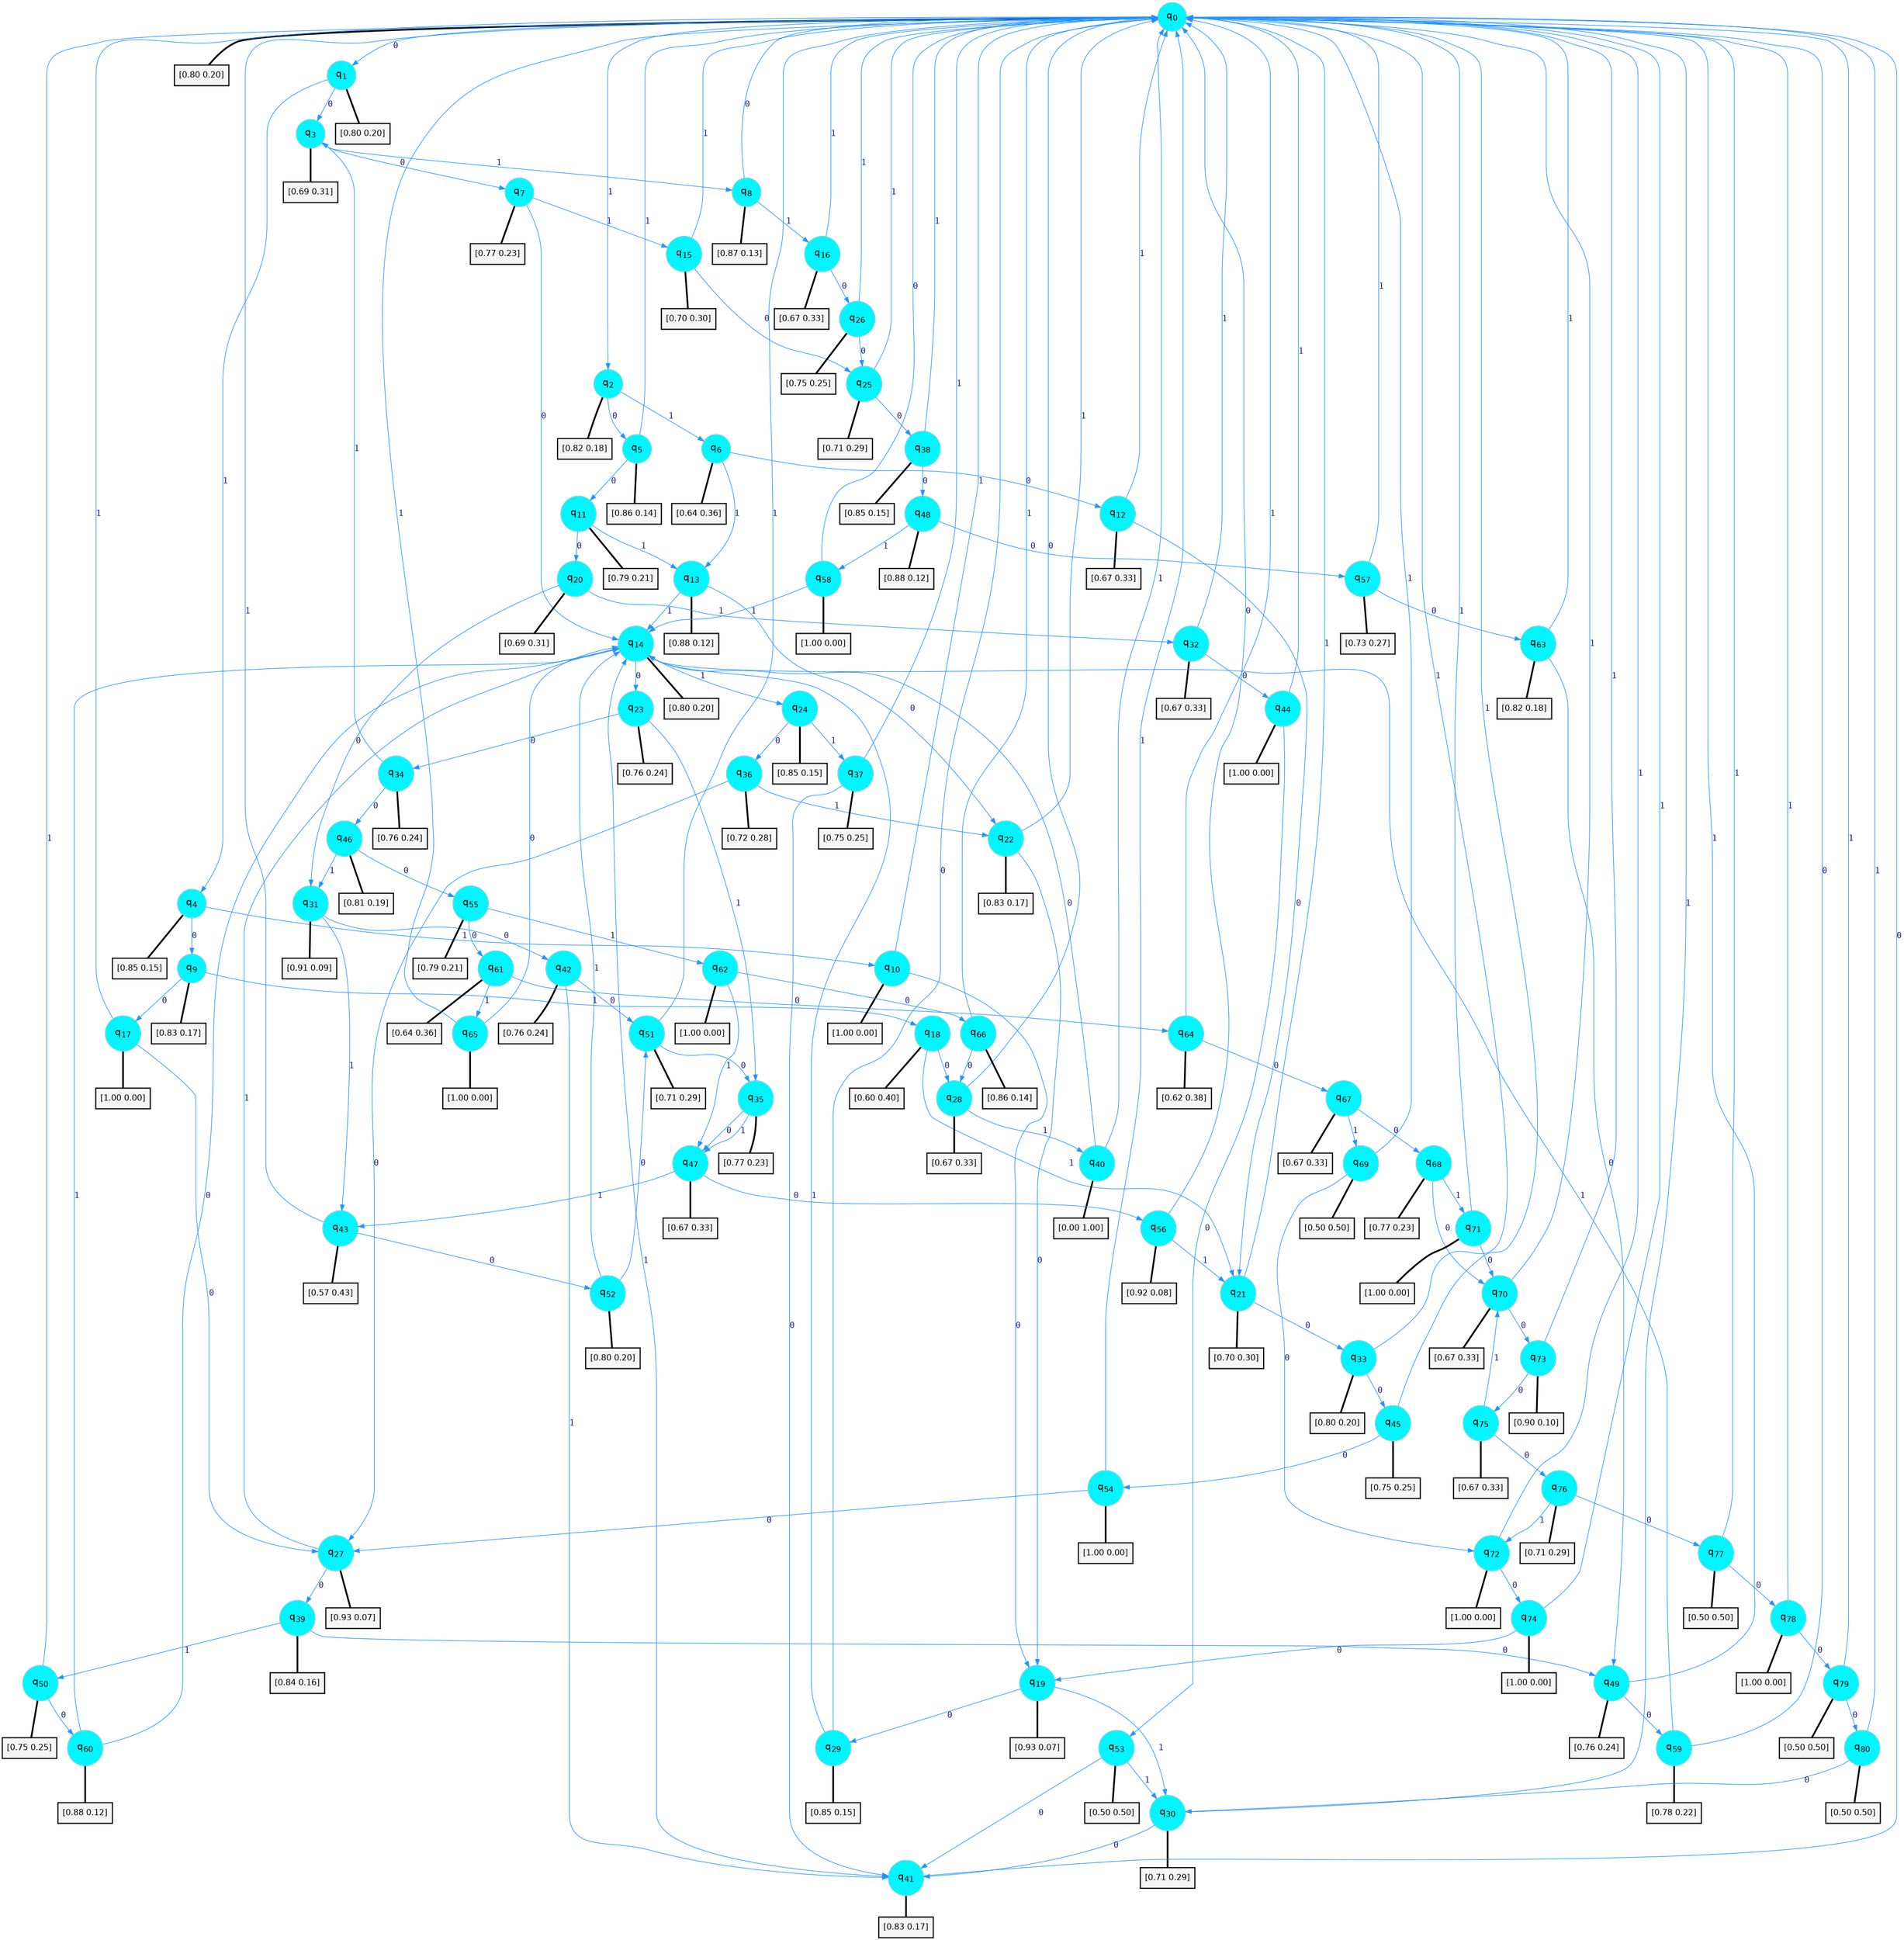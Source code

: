 digraph G {
graph [
bgcolor=transparent, dpi=300, rankdir=TD, size="40,25"];
node [
color=gray, fillcolor=turquoise1, fontcolor=black, fontname=Helvetica, fontsize=16, fontweight=bold, shape=circle, style=filled];
edge [
arrowsize=1, color=dodgerblue1, fontcolor=midnightblue, fontname=courier, fontweight=bold, penwidth=1, style=solid, weight=20];
0[label=<q<SUB>0</SUB>>];
1[label=<q<SUB>1</SUB>>];
2[label=<q<SUB>2</SUB>>];
3[label=<q<SUB>3</SUB>>];
4[label=<q<SUB>4</SUB>>];
5[label=<q<SUB>5</SUB>>];
6[label=<q<SUB>6</SUB>>];
7[label=<q<SUB>7</SUB>>];
8[label=<q<SUB>8</SUB>>];
9[label=<q<SUB>9</SUB>>];
10[label=<q<SUB>10</SUB>>];
11[label=<q<SUB>11</SUB>>];
12[label=<q<SUB>12</SUB>>];
13[label=<q<SUB>13</SUB>>];
14[label=<q<SUB>14</SUB>>];
15[label=<q<SUB>15</SUB>>];
16[label=<q<SUB>16</SUB>>];
17[label=<q<SUB>17</SUB>>];
18[label=<q<SUB>18</SUB>>];
19[label=<q<SUB>19</SUB>>];
20[label=<q<SUB>20</SUB>>];
21[label=<q<SUB>21</SUB>>];
22[label=<q<SUB>22</SUB>>];
23[label=<q<SUB>23</SUB>>];
24[label=<q<SUB>24</SUB>>];
25[label=<q<SUB>25</SUB>>];
26[label=<q<SUB>26</SUB>>];
27[label=<q<SUB>27</SUB>>];
28[label=<q<SUB>28</SUB>>];
29[label=<q<SUB>29</SUB>>];
30[label=<q<SUB>30</SUB>>];
31[label=<q<SUB>31</SUB>>];
32[label=<q<SUB>32</SUB>>];
33[label=<q<SUB>33</SUB>>];
34[label=<q<SUB>34</SUB>>];
35[label=<q<SUB>35</SUB>>];
36[label=<q<SUB>36</SUB>>];
37[label=<q<SUB>37</SUB>>];
38[label=<q<SUB>38</SUB>>];
39[label=<q<SUB>39</SUB>>];
40[label=<q<SUB>40</SUB>>];
41[label=<q<SUB>41</SUB>>];
42[label=<q<SUB>42</SUB>>];
43[label=<q<SUB>43</SUB>>];
44[label=<q<SUB>44</SUB>>];
45[label=<q<SUB>45</SUB>>];
46[label=<q<SUB>46</SUB>>];
47[label=<q<SUB>47</SUB>>];
48[label=<q<SUB>48</SUB>>];
49[label=<q<SUB>49</SUB>>];
50[label=<q<SUB>50</SUB>>];
51[label=<q<SUB>51</SUB>>];
52[label=<q<SUB>52</SUB>>];
53[label=<q<SUB>53</SUB>>];
54[label=<q<SUB>54</SUB>>];
55[label=<q<SUB>55</SUB>>];
56[label=<q<SUB>56</SUB>>];
57[label=<q<SUB>57</SUB>>];
58[label=<q<SUB>58</SUB>>];
59[label=<q<SUB>59</SUB>>];
60[label=<q<SUB>60</SUB>>];
61[label=<q<SUB>61</SUB>>];
62[label=<q<SUB>62</SUB>>];
63[label=<q<SUB>63</SUB>>];
64[label=<q<SUB>64</SUB>>];
65[label=<q<SUB>65</SUB>>];
66[label=<q<SUB>66</SUB>>];
67[label=<q<SUB>67</SUB>>];
68[label=<q<SUB>68</SUB>>];
69[label=<q<SUB>69</SUB>>];
70[label=<q<SUB>70</SUB>>];
71[label=<q<SUB>71</SUB>>];
72[label=<q<SUB>72</SUB>>];
73[label=<q<SUB>73</SUB>>];
74[label=<q<SUB>74</SUB>>];
75[label=<q<SUB>75</SUB>>];
76[label=<q<SUB>76</SUB>>];
77[label=<q<SUB>77</SUB>>];
78[label=<q<SUB>78</SUB>>];
79[label=<q<SUB>79</SUB>>];
80[label=<q<SUB>80</SUB>>];
81[label="[0.80 0.20]", shape=box,fontcolor=black, fontname=Helvetica, fontsize=14, penwidth=2, fillcolor=whitesmoke,color=black];
82[label="[0.80 0.20]", shape=box,fontcolor=black, fontname=Helvetica, fontsize=14, penwidth=2, fillcolor=whitesmoke,color=black];
83[label="[0.82 0.18]", shape=box,fontcolor=black, fontname=Helvetica, fontsize=14, penwidth=2, fillcolor=whitesmoke,color=black];
84[label="[0.69 0.31]", shape=box,fontcolor=black, fontname=Helvetica, fontsize=14, penwidth=2, fillcolor=whitesmoke,color=black];
85[label="[0.85 0.15]", shape=box,fontcolor=black, fontname=Helvetica, fontsize=14, penwidth=2, fillcolor=whitesmoke,color=black];
86[label="[0.86 0.14]", shape=box,fontcolor=black, fontname=Helvetica, fontsize=14, penwidth=2, fillcolor=whitesmoke,color=black];
87[label="[0.64 0.36]", shape=box,fontcolor=black, fontname=Helvetica, fontsize=14, penwidth=2, fillcolor=whitesmoke,color=black];
88[label="[0.77 0.23]", shape=box,fontcolor=black, fontname=Helvetica, fontsize=14, penwidth=2, fillcolor=whitesmoke,color=black];
89[label="[0.87 0.13]", shape=box,fontcolor=black, fontname=Helvetica, fontsize=14, penwidth=2, fillcolor=whitesmoke,color=black];
90[label="[0.83 0.17]", shape=box,fontcolor=black, fontname=Helvetica, fontsize=14, penwidth=2, fillcolor=whitesmoke,color=black];
91[label="[1.00 0.00]", shape=box,fontcolor=black, fontname=Helvetica, fontsize=14, penwidth=2, fillcolor=whitesmoke,color=black];
92[label="[0.79 0.21]", shape=box,fontcolor=black, fontname=Helvetica, fontsize=14, penwidth=2, fillcolor=whitesmoke,color=black];
93[label="[0.67 0.33]", shape=box,fontcolor=black, fontname=Helvetica, fontsize=14, penwidth=2, fillcolor=whitesmoke,color=black];
94[label="[0.88 0.12]", shape=box,fontcolor=black, fontname=Helvetica, fontsize=14, penwidth=2, fillcolor=whitesmoke,color=black];
95[label="[0.80 0.20]", shape=box,fontcolor=black, fontname=Helvetica, fontsize=14, penwidth=2, fillcolor=whitesmoke,color=black];
96[label="[0.70 0.30]", shape=box,fontcolor=black, fontname=Helvetica, fontsize=14, penwidth=2, fillcolor=whitesmoke,color=black];
97[label="[0.67 0.33]", shape=box,fontcolor=black, fontname=Helvetica, fontsize=14, penwidth=2, fillcolor=whitesmoke,color=black];
98[label="[1.00 0.00]", shape=box,fontcolor=black, fontname=Helvetica, fontsize=14, penwidth=2, fillcolor=whitesmoke,color=black];
99[label="[0.60 0.40]", shape=box,fontcolor=black, fontname=Helvetica, fontsize=14, penwidth=2, fillcolor=whitesmoke,color=black];
100[label="[0.93 0.07]", shape=box,fontcolor=black, fontname=Helvetica, fontsize=14, penwidth=2, fillcolor=whitesmoke,color=black];
101[label="[0.69 0.31]", shape=box,fontcolor=black, fontname=Helvetica, fontsize=14, penwidth=2, fillcolor=whitesmoke,color=black];
102[label="[0.70 0.30]", shape=box,fontcolor=black, fontname=Helvetica, fontsize=14, penwidth=2, fillcolor=whitesmoke,color=black];
103[label="[0.83 0.17]", shape=box,fontcolor=black, fontname=Helvetica, fontsize=14, penwidth=2, fillcolor=whitesmoke,color=black];
104[label="[0.76 0.24]", shape=box,fontcolor=black, fontname=Helvetica, fontsize=14, penwidth=2, fillcolor=whitesmoke,color=black];
105[label="[0.85 0.15]", shape=box,fontcolor=black, fontname=Helvetica, fontsize=14, penwidth=2, fillcolor=whitesmoke,color=black];
106[label="[0.71 0.29]", shape=box,fontcolor=black, fontname=Helvetica, fontsize=14, penwidth=2, fillcolor=whitesmoke,color=black];
107[label="[0.75 0.25]", shape=box,fontcolor=black, fontname=Helvetica, fontsize=14, penwidth=2, fillcolor=whitesmoke,color=black];
108[label="[0.93 0.07]", shape=box,fontcolor=black, fontname=Helvetica, fontsize=14, penwidth=2, fillcolor=whitesmoke,color=black];
109[label="[0.67 0.33]", shape=box,fontcolor=black, fontname=Helvetica, fontsize=14, penwidth=2, fillcolor=whitesmoke,color=black];
110[label="[0.85 0.15]", shape=box,fontcolor=black, fontname=Helvetica, fontsize=14, penwidth=2, fillcolor=whitesmoke,color=black];
111[label="[0.71 0.29]", shape=box,fontcolor=black, fontname=Helvetica, fontsize=14, penwidth=2, fillcolor=whitesmoke,color=black];
112[label="[0.91 0.09]", shape=box,fontcolor=black, fontname=Helvetica, fontsize=14, penwidth=2, fillcolor=whitesmoke,color=black];
113[label="[0.67 0.33]", shape=box,fontcolor=black, fontname=Helvetica, fontsize=14, penwidth=2, fillcolor=whitesmoke,color=black];
114[label="[0.80 0.20]", shape=box,fontcolor=black, fontname=Helvetica, fontsize=14, penwidth=2, fillcolor=whitesmoke,color=black];
115[label="[0.76 0.24]", shape=box,fontcolor=black, fontname=Helvetica, fontsize=14, penwidth=2, fillcolor=whitesmoke,color=black];
116[label="[0.77 0.23]", shape=box,fontcolor=black, fontname=Helvetica, fontsize=14, penwidth=2, fillcolor=whitesmoke,color=black];
117[label="[0.72 0.28]", shape=box,fontcolor=black, fontname=Helvetica, fontsize=14, penwidth=2, fillcolor=whitesmoke,color=black];
118[label="[0.75 0.25]", shape=box,fontcolor=black, fontname=Helvetica, fontsize=14, penwidth=2, fillcolor=whitesmoke,color=black];
119[label="[0.85 0.15]", shape=box,fontcolor=black, fontname=Helvetica, fontsize=14, penwidth=2, fillcolor=whitesmoke,color=black];
120[label="[0.84 0.16]", shape=box,fontcolor=black, fontname=Helvetica, fontsize=14, penwidth=2, fillcolor=whitesmoke,color=black];
121[label="[0.00 1.00]", shape=box,fontcolor=black, fontname=Helvetica, fontsize=14, penwidth=2, fillcolor=whitesmoke,color=black];
122[label="[0.83 0.17]", shape=box,fontcolor=black, fontname=Helvetica, fontsize=14, penwidth=2, fillcolor=whitesmoke,color=black];
123[label="[0.76 0.24]", shape=box,fontcolor=black, fontname=Helvetica, fontsize=14, penwidth=2, fillcolor=whitesmoke,color=black];
124[label="[0.57 0.43]", shape=box,fontcolor=black, fontname=Helvetica, fontsize=14, penwidth=2, fillcolor=whitesmoke,color=black];
125[label="[1.00 0.00]", shape=box,fontcolor=black, fontname=Helvetica, fontsize=14, penwidth=2, fillcolor=whitesmoke,color=black];
126[label="[0.75 0.25]", shape=box,fontcolor=black, fontname=Helvetica, fontsize=14, penwidth=2, fillcolor=whitesmoke,color=black];
127[label="[0.81 0.19]", shape=box,fontcolor=black, fontname=Helvetica, fontsize=14, penwidth=2, fillcolor=whitesmoke,color=black];
128[label="[0.67 0.33]", shape=box,fontcolor=black, fontname=Helvetica, fontsize=14, penwidth=2, fillcolor=whitesmoke,color=black];
129[label="[0.88 0.12]", shape=box,fontcolor=black, fontname=Helvetica, fontsize=14, penwidth=2, fillcolor=whitesmoke,color=black];
130[label="[0.76 0.24]", shape=box,fontcolor=black, fontname=Helvetica, fontsize=14, penwidth=2, fillcolor=whitesmoke,color=black];
131[label="[0.75 0.25]", shape=box,fontcolor=black, fontname=Helvetica, fontsize=14, penwidth=2, fillcolor=whitesmoke,color=black];
132[label="[0.71 0.29]", shape=box,fontcolor=black, fontname=Helvetica, fontsize=14, penwidth=2, fillcolor=whitesmoke,color=black];
133[label="[0.80 0.20]", shape=box,fontcolor=black, fontname=Helvetica, fontsize=14, penwidth=2, fillcolor=whitesmoke,color=black];
134[label="[0.50 0.50]", shape=box,fontcolor=black, fontname=Helvetica, fontsize=14, penwidth=2, fillcolor=whitesmoke,color=black];
135[label="[1.00 0.00]", shape=box,fontcolor=black, fontname=Helvetica, fontsize=14, penwidth=2, fillcolor=whitesmoke,color=black];
136[label="[0.79 0.21]", shape=box,fontcolor=black, fontname=Helvetica, fontsize=14, penwidth=2, fillcolor=whitesmoke,color=black];
137[label="[0.92 0.08]", shape=box,fontcolor=black, fontname=Helvetica, fontsize=14, penwidth=2, fillcolor=whitesmoke,color=black];
138[label="[0.73 0.27]", shape=box,fontcolor=black, fontname=Helvetica, fontsize=14, penwidth=2, fillcolor=whitesmoke,color=black];
139[label="[1.00 0.00]", shape=box,fontcolor=black, fontname=Helvetica, fontsize=14, penwidth=2, fillcolor=whitesmoke,color=black];
140[label="[0.78 0.22]", shape=box,fontcolor=black, fontname=Helvetica, fontsize=14, penwidth=2, fillcolor=whitesmoke,color=black];
141[label="[0.88 0.12]", shape=box,fontcolor=black, fontname=Helvetica, fontsize=14, penwidth=2, fillcolor=whitesmoke,color=black];
142[label="[0.64 0.36]", shape=box,fontcolor=black, fontname=Helvetica, fontsize=14, penwidth=2, fillcolor=whitesmoke,color=black];
143[label="[1.00 0.00]", shape=box,fontcolor=black, fontname=Helvetica, fontsize=14, penwidth=2, fillcolor=whitesmoke,color=black];
144[label="[0.82 0.18]", shape=box,fontcolor=black, fontname=Helvetica, fontsize=14, penwidth=2, fillcolor=whitesmoke,color=black];
145[label="[0.62 0.38]", shape=box,fontcolor=black, fontname=Helvetica, fontsize=14, penwidth=2, fillcolor=whitesmoke,color=black];
146[label="[1.00 0.00]", shape=box,fontcolor=black, fontname=Helvetica, fontsize=14, penwidth=2, fillcolor=whitesmoke,color=black];
147[label="[0.86 0.14]", shape=box,fontcolor=black, fontname=Helvetica, fontsize=14, penwidth=2, fillcolor=whitesmoke,color=black];
148[label="[0.67 0.33]", shape=box,fontcolor=black, fontname=Helvetica, fontsize=14, penwidth=2, fillcolor=whitesmoke,color=black];
149[label="[0.77 0.23]", shape=box,fontcolor=black, fontname=Helvetica, fontsize=14, penwidth=2, fillcolor=whitesmoke,color=black];
150[label="[0.50 0.50]", shape=box,fontcolor=black, fontname=Helvetica, fontsize=14, penwidth=2, fillcolor=whitesmoke,color=black];
151[label="[0.67 0.33]", shape=box,fontcolor=black, fontname=Helvetica, fontsize=14, penwidth=2, fillcolor=whitesmoke,color=black];
152[label="[1.00 0.00]", shape=box,fontcolor=black, fontname=Helvetica, fontsize=14, penwidth=2, fillcolor=whitesmoke,color=black];
153[label="[1.00 0.00]", shape=box,fontcolor=black, fontname=Helvetica, fontsize=14, penwidth=2, fillcolor=whitesmoke,color=black];
154[label="[0.90 0.10]", shape=box,fontcolor=black, fontname=Helvetica, fontsize=14, penwidth=2, fillcolor=whitesmoke,color=black];
155[label="[1.00 0.00]", shape=box,fontcolor=black, fontname=Helvetica, fontsize=14, penwidth=2, fillcolor=whitesmoke,color=black];
156[label="[0.67 0.33]", shape=box,fontcolor=black, fontname=Helvetica, fontsize=14, penwidth=2, fillcolor=whitesmoke,color=black];
157[label="[0.71 0.29]", shape=box,fontcolor=black, fontname=Helvetica, fontsize=14, penwidth=2, fillcolor=whitesmoke,color=black];
158[label="[0.50 0.50]", shape=box,fontcolor=black, fontname=Helvetica, fontsize=14, penwidth=2, fillcolor=whitesmoke,color=black];
159[label="[1.00 0.00]", shape=box,fontcolor=black, fontname=Helvetica, fontsize=14, penwidth=2, fillcolor=whitesmoke,color=black];
160[label="[0.50 0.50]", shape=box,fontcolor=black, fontname=Helvetica, fontsize=14, penwidth=2, fillcolor=whitesmoke,color=black];
161[label="[0.50 0.50]", shape=box,fontcolor=black, fontname=Helvetica, fontsize=14, penwidth=2, fillcolor=whitesmoke,color=black];
0->1 [label=0];
0->2 [label=1];
0->81 [arrowhead=none, penwidth=3,color=black];
1->3 [label=0];
1->4 [label=1];
1->82 [arrowhead=none, penwidth=3,color=black];
2->5 [label=0];
2->6 [label=1];
2->83 [arrowhead=none, penwidth=3,color=black];
3->7 [label=0];
3->8 [label=1];
3->84 [arrowhead=none, penwidth=3,color=black];
4->9 [label=0];
4->10 [label=1];
4->85 [arrowhead=none, penwidth=3,color=black];
5->11 [label=0];
5->0 [label=1];
5->86 [arrowhead=none, penwidth=3,color=black];
6->12 [label=0];
6->13 [label=1];
6->87 [arrowhead=none, penwidth=3,color=black];
7->14 [label=0];
7->15 [label=1];
7->88 [arrowhead=none, penwidth=3,color=black];
8->0 [label=0];
8->16 [label=1];
8->89 [arrowhead=none, penwidth=3,color=black];
9->17 [label=0];
9->18 [label=1];
9->90 [arrowhead=none, penwidth=3,color=black];
10->19 [label=0];
10->0 [label=1];
10->91 [arrowhead=none, penwidth=3,color=black];
11->20 [label=0];
11->13 [label=1];
11->92 [arrowhead=none, penwidth=3,color=black];
12->21 [label=0];
12->0 [label=1];
12->93 [arrowhead=none, penwidth=3,color=black];
13->22 [label=0];
13->14 [label=1];
13->94 [arrowhead=none, penwidth=3,color=black];
14->23 [label=0];
14->24 [label=1];
14->95 [arrowhead=none, penwidth=3,color=black];
15->25 [label=0];
15->0 [label=1];
15->96 [arrowhead=none, penwidth=3,color=black];
16->26 [label=0];
16->0 [label=1];
16->97 [arrowhead=none, penwidth=3,color=black];
17->27 [label=0];
17->0 [label=1];
17->98 [arrowhead=none, penwidth=3,color=black];
18->28 [label=0];
18->21 [label=1];
18->99 [arrowhead=none, penwidth=3,color=black];
19->29 [label=0];
19->30 [label=1];
19->100 [arrowhead=none, penwidth=3,color=black];
20->31 [label=0];
20->32 [label=1];
20->101 [arrowhead=none, penwidth=3,color=black];
21->33 [label=0];
21->0 [label=1];
21->102 [arrowhead=none, penwidth=3,color=black];
22->19 [label=0];
22->0 [label=1];
22->103 [arrowhead=none, penwidth=3,color=black];
23->34 [label=0];
23->35 [label=1];
23->104 [arrowhead=none, penwidth=3,color=black];
24->36 [label=0];
24->37 [label=1];
24->105 [arrowhead=none, penwidth=3,color=black];
25->38 [label=0];
25->0 [label=1];
25->106 [arrowhead=none, penwidth=3,color=black];
26->25 [label=0];
26->0 [label=1];
26->107 [arrowhead=none, penwidth=3,color=black];
27->39 [label=0];
27->14 [label=1];
27->108 [arrowhead=none, penwidth=3,color=black];
28->0 [label=0];
28->40 [label=1];
28->109 [arrowhead=none, penwidth=3,color=black];
29->0 [label=0];
29->14 [label=1];
29->110 [arrowhead=none, penwidth=3,color=black];
30->41 [label=0];
30->0 [label=1];
30->111 [arrowhead=none, penwidth=3,color=black];
31->42 [label=0];
31->43 [label=1];
31->112 [arrowhead=none, penwidth=3,color=black];
32->44 [label=0];
32->0 [label=1];
32->113 [arrowhead=none, penwidth=3,color=black];
33->45 [label=0];
33->0 [label=1];
33->114 [arrowhead=none, penwidth=3,color=black];
34->46 [label=0];
34->3 [label=1];
34->115 [arrowhead=none, penwidth=3,color=black];
35->47 [label=0];
35->47 [label=1];
35->116 [arrowhead=none, penwidth=3,color=black];
36->27 [label=0];
36->22 [label=1];
36->117 [arrowhead=none, penwidth=3,color=black];
37->41 [label=0];
37->0 [label=1];
37->118 [arrowhead=none, penwidth=3,color=black];
38->48 [label=0];
38->0 [label=1];
38->119 [arrowhead=none, penwidth=3,color=black];
39->49 [label=0];
39->50 [label=1];
39->120 [arrowhead=none, penwidth=3,color=black];
40->14 [label=0];
40->0 [label=1];
40->121 [arrowhead=none, penwidth=3,color=black];
41->0 [label=0];
41->14 [label=1];
41->122 [arrowhead=none, penwidth=3,color=black];
42->51 [label=0];
42->41 [label=1];
42->123 [arrowhead=none, penwidth=3,color=black];
43->52 [label=0];
43->0 [label=1];
43->124 [arrowhead=none, penwidth=3,color=black];
44->53 [label=0];
44->0 [label=1];
44->125 [arrowhead=none, penwidth=3,color=black];
45->54 [label=0];
45->0 [label=1];
45->126 [arrowhead=none, penwidth=3,color=black];
46->55 [label=0];
46->31 [label=1];
46->127 [arrowhead=none, penwidth=3,color=black];
47->56 [label=0];
47->43 [label=1];
47->128 [arrowhead=none, penwidth=3,color=black];
48->57 [label=0];
48->58 [label=1];
48->129 [arrowhead=none, penwidth=3,color=black];
49->59 [label=0];
49->0 [label=1];
49->130 [arrowhead=none, penwidth=3,color=black];
50->60 [label=0];
50->0 [label=1];
50->131 [arrowhead=none, penwidth=3,color=black];
51->35 [label=0];
51->0 [label=1];
51->132 [arrowhead=none, penwidth=3,color=black];
52->51 [label=0];
52->14 [label=1];
52->133 [arrowhead=none, penwidth=3,color=black];
53->41 [label=0];
53->30 [label=1];
53->134 [arrowhead=none, penwidth=3,color=black];
54->27 [label=0];
54->0 [label=1];
54->135 [arrowhead=none, penwidth=3,color=black];
55->61 [label=0];
55->62 [label=1];
55->136 [arrowhead=none, penwidth=3,color=black];
56->0 [label=0];
56->21 [label=1];
56->137 [arrowhead=none, penwidth=3,color=black];
57->63 [label=0];
57->0 [label=1];
57->138 [arrowhead=none, penwidth=3,color=black];
58->0 [label=0];
58->14 [label=1];
58->139 [arrowhead=none, penwidth=3,color=black];
59->0 [label=0];
59->14 [label=1];
59->140 [arrowhead=none, penwidth=3,color=black];
60->14 [label=0];
60->14 [label=1];
60->141 [arrowhead=none, penwidth=3,color=black];
61->64 [label=0];
61->65 [label=1];
61->142 [arrowhead=none, penwidth=3,color=black];
62->66 [label=0];
62->47 [label=1];
62->143 [arrowhead=none, penwidth=3,color=black];
63->49 [label=0];
63->0 [label=1];
63->144 [arrowhead=none, penwidth=3,color=black];
64->67 [label=0];
64->0 [label=1];
64->145 [arrowhead=none, penwidth=3,color=black];
65->14 [label=0];
65->0 [label=1];
65->146 [arrowhead=none, penwidth=3,color=black];
66->28 [label=0];
66->0 [label=1];
66->147 [arrowhead=none, penwidth=3,color=black];
67->68 [label=0];
67->69 [label=1];
67->148 [arrowhead=none, penwidth=3,color=black];
68->70 [label=0];
68->71 [label=1];
68->149 [arrowhead=none, penwidth=3,color=black];
69->72 [label=0];
69->0 [label=1];
69->150 [arrowhead=none, penwidth=3,color=black];
70->73 [label=0];
70->0 [label=1];
70->151 [arrowhead=none, penwidth=3,color=black];
71->70 [label=0];
71->0 [label=1];
71->152 [arrowhead=none, penwidth=3,color=black];
72->74 [label=0];
72->0 [label=1];
72->153 [arrowhead=none, penwidth=3,color=black];
73->75 [label=0];
73->0 [label=1];
73->154 [arrowhead=none, penwidth=3,color=black];
74->19 [label=0];
74->0 [label=1];
74->155 [arrowhead=none, penwidth=3,color=black];
75->76 [label=0];
75->70 [label=1];
75->156 [arrowhead=none, penwidth=3,color=black];
76->77 [label=0];
76->72 [label=1];
76->157 [arrowhead=none, penwidth=3,color=black];
77->78 [label=0];
77->0 [label=1];
77->158 [arrowhead=none, penwidth=3,color=black];
78->79 [label=0];
78->0 [label=1];
78->159 [arrowhead=none, penwidth=3,color=black];
79->80 [label=0];
79->0 [label=1];
79->160 [arrowhead=none, penwidth=3,color=black];
80->30 [label=0];
80->0 [label=1];
80->161 [arrowhead=none, penwidth=3,color=black];
}
